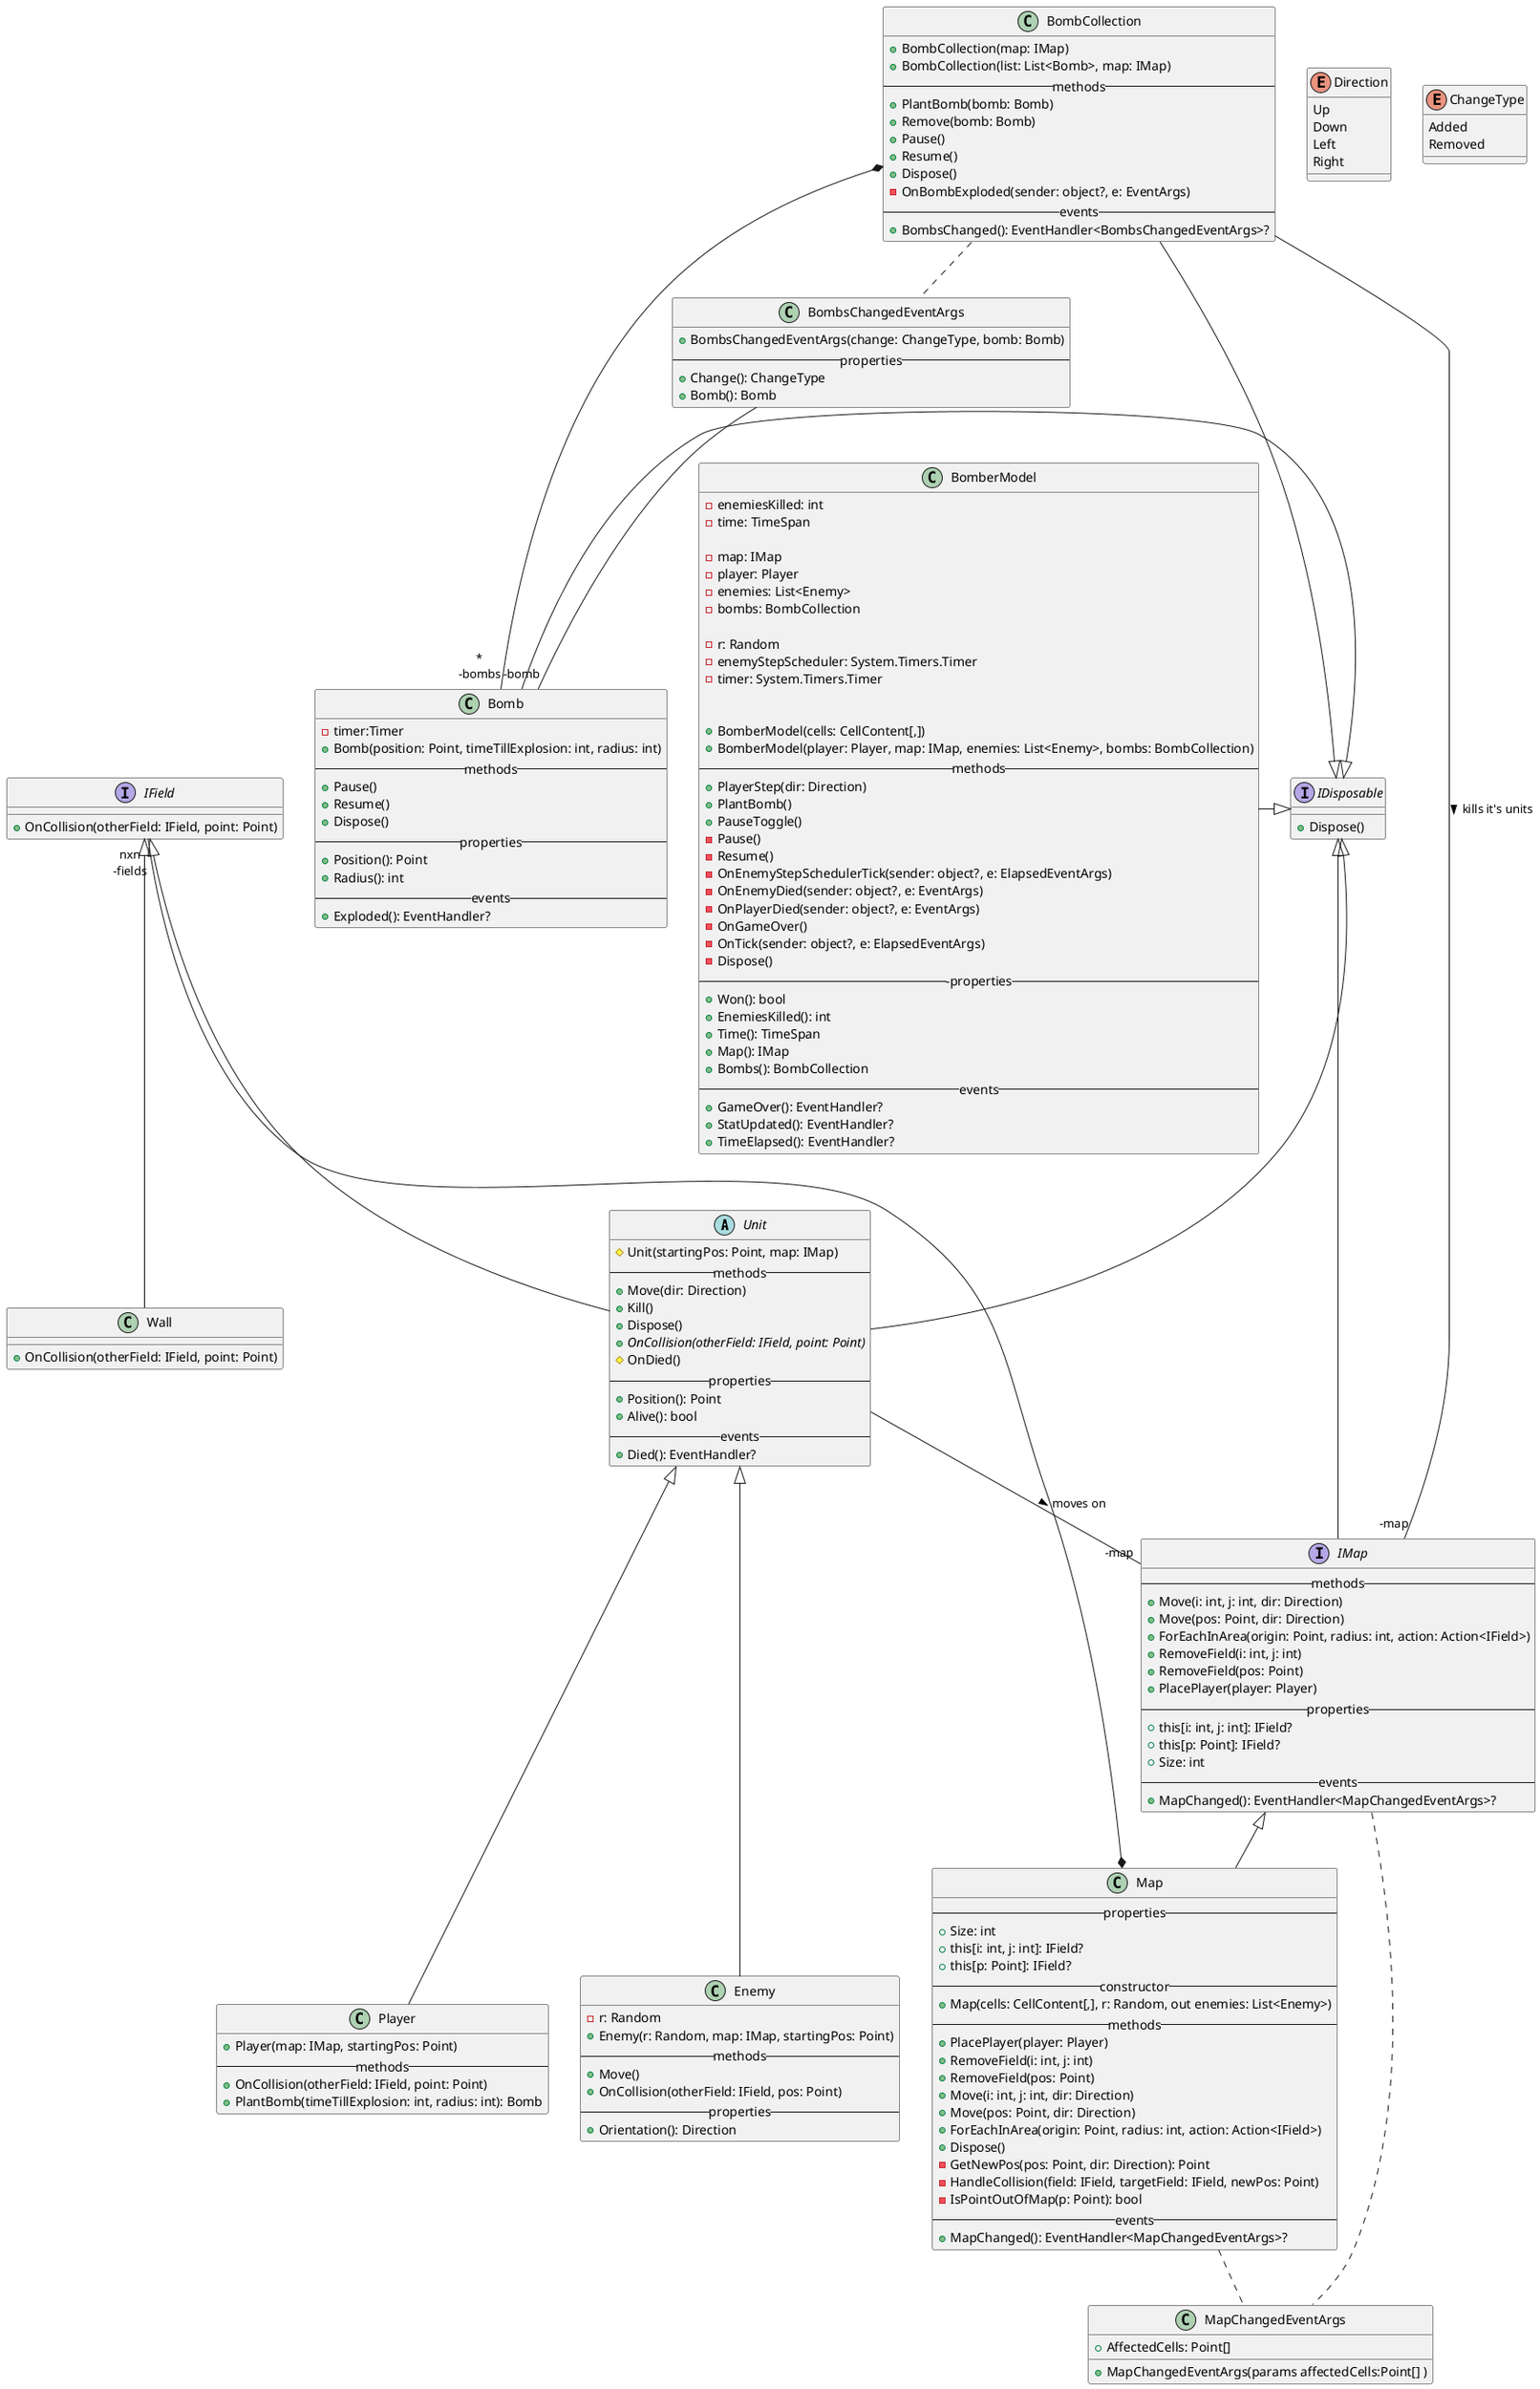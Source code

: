 @startuml
abstract class Unit {
    # Unit(startingPos: Point, map: IMap)
    --methods--
    + Move(dir: Direction)
    + Kill()
    + Dispose()
    + {abstract} OnCollision(otherField: IField, point: Point)
    # OnDied()
    --properties--
    + Position(): Point 
    + Alive(): bool
    --events--
    + Died(): EventHandler?
}

interface IDisposable {
    + Dispose()
}

interface IField {
    + OnCollision(otherField: IField, point: Point)
}

class Player {
    + Player(map: IMap, startingPos: Point)
    --methods--
    + OnCollision(otherField: IField, point: Point)
    + PlantBomb(timeTillExplosion: int, radius: int): Bomb
}

class Enemy {
    - r: Random
    + Enemy(r: Random, map: IMap, startingPos: Point)
    --methods--
    + Move()
    + OnCollision(otherField: IField, pos: Point)
    --properties--
    + Orientation(): Direction
}

enum Direction {
    Up
    Down
    Left
    Right
}

interface IMap {
    --methods--
    + Move(i: int, j: int, dir: Direction)
    + Move(pos: Point, dir: Direction)
    + ForEachInArea(origin: Point, radius: int, action: Action<IField>)
    + RemoveField(i: int, j: int)
    + RemoveField(pos: Point)
    + PlacePlayer(player: Player)
    --properties--
    + this[i: int, j: int]: IField?
    + this[p: Point]: IField?
    + Size: int
    --events--
    + MapChanged(): EventHandler<MapChangedEventArgs>?
}

class Map {
    --properties--
    + Size: int
    + this[i: int, j: int]: IField?
    + this[p: Point]: IField?
    --constructor--
    + Map(cells: CellContent[,], r: Random, out enemies: List<Enemy>)
    --methods--
    + PlacePlayer(player: Player)
    + RemoveField(i: int, j: int)
    + RemoveField(pos: Point)
    + Move(i: int, j: int, dir: Direction)
    + Move(pos: Point, dir: Direction)
    + ForEachInArea(origin: Point, radius: int, action: Action<IField>)
    + Dispose()
    - GetNewPos(pos: Point, dir: Direction): Point
    - HandleCollision(field: IField, targetField: IField, newPos: Point)
    - IsPointOutOfMap(p: Point): bool
    --events--
    + MapChanged(): EventHandler<MapChangedEventArgs>?
}

Map -up-|> IMap

class MapChangedEventArgs {
    + AffectedCells: Point[]
    + MapChangedEventArgs(params affectedCells:Point[] )
}

class Wall {
    + OnCollision(otherField: IField, point: Point)
}

class Bomb {
    -timer:Timer
    + Bomb(position: Point, timeTillExplosion: int, radius: int)
    --methods--
    + Pause()
    + Resume()
    + Dispose()
    --properties--
    + Position(): Point
    + Radius(): int
    --events--
    + Exploded(): EventHandler?
}

class BombCollection {
    + BombCollection(map: IMap)
    + BombCollection(list: List<Bomb>, map: IMap)
    --methods--
    + PlantBomb(bomb: Bomb)
    + Remove(bomb: Bomb)
    + Pause()
    + Resume()
    + Dispose()
    - OnBombExploded(sender: object?, e: EventArgs)
    --events--
    + BombsChanged(): EventHandler<BombsChangedEventArgs>?
}

class BombsChangedEventArgs {
    + BombsChangedEventArgs(change: ChangeType, bomb: Bomb)
    --properties--
    + Change(): ChangeType
    + Bomb(): Bomb
}

enum ChangeType {
    Added
    Removed
}

class BomberModel {
    - enemiesKilled: int
    - time: TimeSpan

    - map: IMap
    - player: Player
    - enemies: List<Enemy>
    - bombs: BombCollection
    
    - r: Random
    - enemyStepScheduler: System.Timers.Timer
    - timer: System.Timers.Timer

    
    + BomberModel(cells: CellContent[,])
    + BomberModel(player: Player, map: IMap, enemies: List<Enemy>, bombs: BombCollection)
    --methods--
    + PlayerStep(dir: Direction)
    + PlantBomb()
    + PauseToggle()
    - Pause()
    - Resume()
    - OnEnemyStepSchedulerTick(sender: object?, e: ElapsedEventArgs)
    - OnEnemyDied(sender: object?, e: EventArgs)
    - OnPlayerDied(sender: object?, e: EventArgs)
    - OnGameOver()
    - OnTick(sender: object?, e: ElapsedEventArgs)
    - Dispose()
    ---properties--
    + Won(): bool
    + EnemiesKilled(): int
    + Time(): TimeSpan
    + Map(): IMap
    + Bombs(): BombCollection
    --events--
    + GameOver(): EventHandler?
    + StatUpdated(): EventHandler?
    + TimeElapsed(): EventHandler?
}

BomberModel -|> IDisposable

BombCollection -|> IDisposable
BombsChangedEventArgs -- "-bomb" Bomb
BombCollection .. BombsChangedEventArgs
BombCollection *-- "*\n-bombs" Bomb
BombCollection -- "-map" IMap: kills it's units >

Bomb -|> IDisposable

Wall -up-|> IField

Map .. MapChangedEventArgs
IMap .. MapChangedEventArgs

Unit -- "-map" IMap  :  moves on >

Map *-- "nxn\n-fields" IField

IMap -up-|> IDisposable

Enemy --up-|> Unit

Player --up-|> Unit

Unit -up-|> IDisposable
Unit -up-|> IField

@enduml